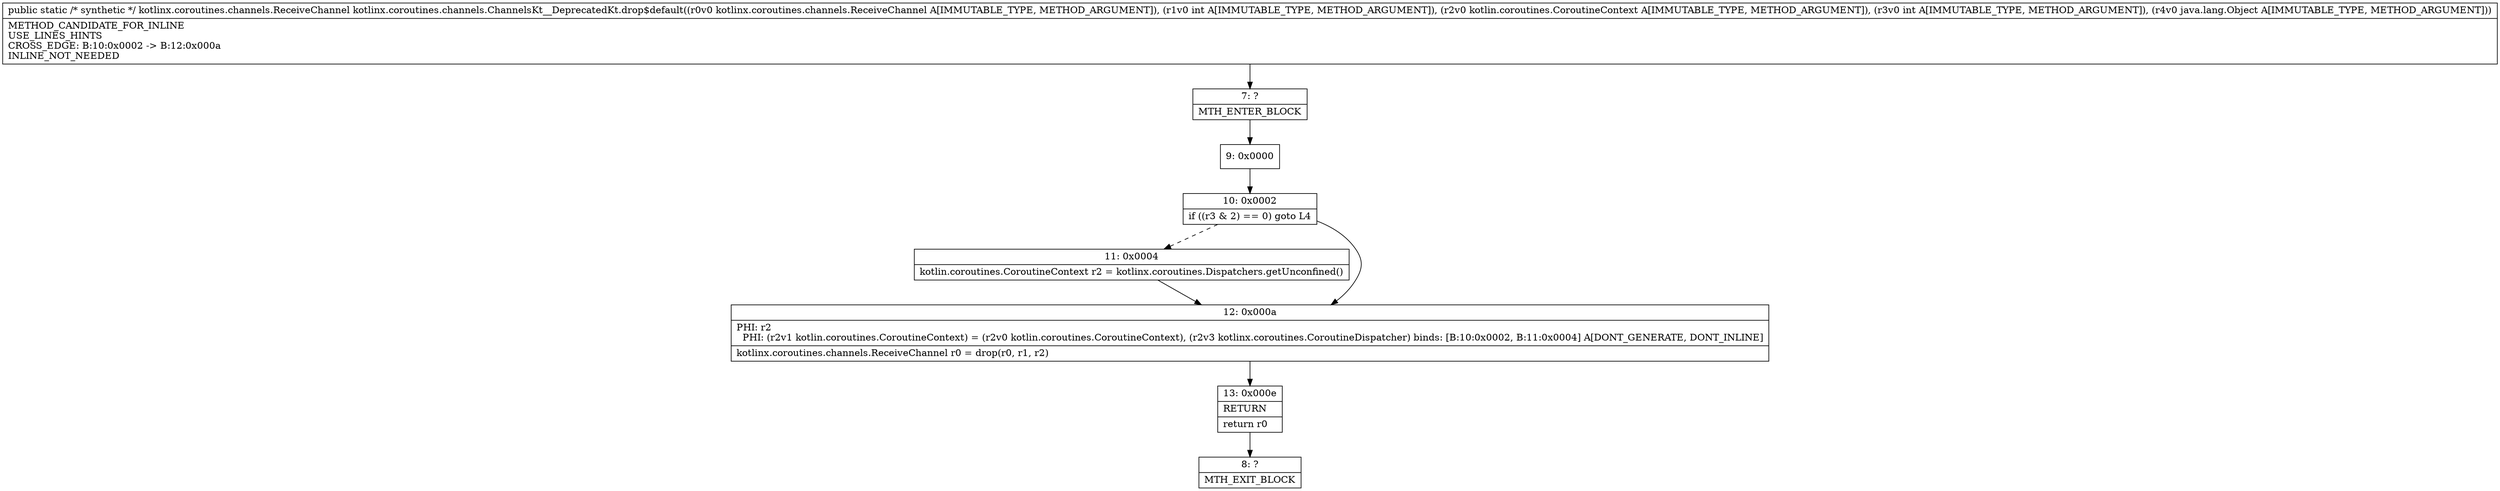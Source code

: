 digraph "CFG forkotlinx.coroutines.channels.ChannelsKt__DeprecatedKt.drop$default(Lkotlinx\/coroutines\/channels\/ReceiveChannel;ILkotlin\/coroutines\/CoroutineContext;ILjava\/lang\/Object;)Lkotlinx\/coroutines\/channels\/ReceiveChannel;" {
Node_7 [shape=record,label="{7\:\ ?|MTH_ENTER_BLOCK\l}"];
Node_9 [shape=record,label="{9\:\ 0x0000}"];
Node_10 [shape=record,label="{10\:\ 0x0002|if ((r3 & 2) == 0) goto L4\l}"];
Node_11 [shape=record,label="{11\:\ 0x0004|kotlin.coroutines.CoroutineContext r2 = kotlinx.coroutines.Dispatchers.getUnconfined()\l}"];
Node_12 [shape=record,label="{12\:\ 0x000a|PHI: r2 \l  PHI: (r2v1 kotlin.coroutines.CoroutineContext) = (r2v0 kotlin.coroutines.CoroutineContext), (r2v3 kotlinx.coroutines.CoroutineDispatcher) binds: [B:10:0x0002, B:11:0x0004] A[DONT_GENERATE, DONT_INLINE]\l|kotlinx.coroutines.channels.ReceiveChannel r0 = drop(r0, r1, r2)\l}"];
Node_13 [shape=record,label="{13\:\ 0x000e|RETURN\l|return r0\l}"];
Node_8 [shape=record,label="{8\:\ ?|MTH_EXIT_BLOCK\l}"];
MethodNode[shape=record,label="{public static \/* synthetic *\/ kotlinx.coroutines.channels.ReceiveChannel kotlinx.coroutines.channels.ChannelsKt__DeprecatedKt.drop$default((r0v0 kotlinx.coroutines.channels.ReceiveChannel A[IMMUTABLE_TYPE, METHOD_ARGUMENT]), (r1v0 int A[IMMUTABLE_TYPE, METHOD_ARGUMENT]), (r2v0 kotlin.coroutines.CoroutineContext A[IMMUTABLE_TYPE, METHOD_ARGUMENT]), (r3v0 int A[IMMUTABLE_TYPE, METHOD_ARGUMENT]), (r4v0 java.lang.Object A[IMMUTABLE_TYPE, METHOD_ARGUMENT]))  | METHOD_CANDIDATE_FOR_INLINE\lUSE_LINES_HINTS\lCROSS_EDGE: B:10:0x0002 \-\> B:12:0x000a\lINLINE_NOT_NEEDED\l}"];
MethodNode -> Node_7;Node_7 -> Node_9;
Node_9 -> Node_10;
Node_10 -> Node_11[style=dashed];
Node_10 -> Node_12;
Node_11 -> Node_12;
Node_12 -> Node_13;
Node_13 -> Node_8;
}

